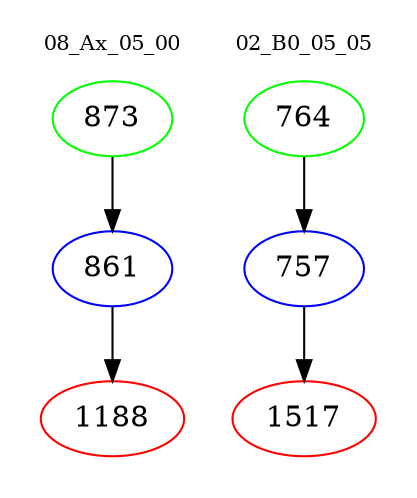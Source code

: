 digraph{
subgraph cluster_0 {
color = white
label = "08_Ax_05_00";
fontsize=10;
T0_873 [label="873", color="green"]
T0_873 -> T0_861 [color="black"]
T0_861 [label="861", color="blue"]
T0_861 -> T0_1188 [color="black"]
T0_1188 [label="1188", color="red"]
}
subgraph cluster_1 {
color = white
label = "02_B0_05_05";
fontsize=10;
T1_764 [label="764", color="green"]
T1_764 -> T1_757 [color="black"]
T1_757 [label="757", color="blue"]
T1_757 -> T1_1517 [color="black"]
T1_1517 [label="1517", color="red"]
}
}
